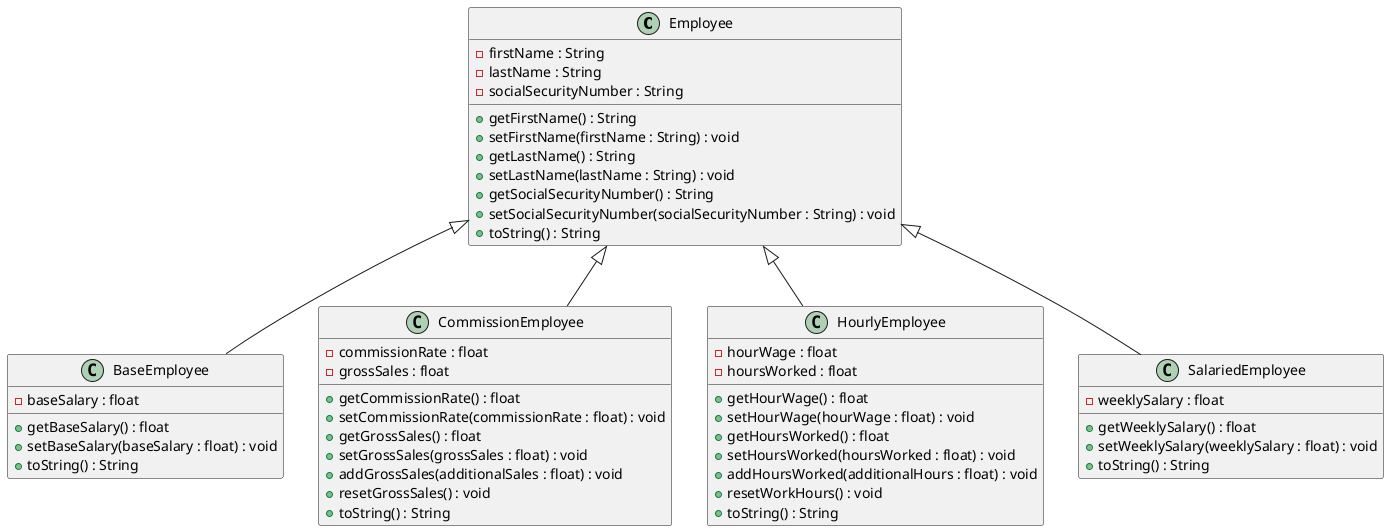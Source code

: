 @startuml

class Employee
class BaseEmployee
class CommissionEmployee
class HourlyEmployee
class SalariedEmployee

Employee <|-- BaseEmployee
Employee <|-- CommissionEmployee
Employee <|-- HourlyEmployee
Employee <|-- SalariedEmployee

class Employee {
    - firstName : String
    - lastName : String
    - socialSecurityNumber : String

    + getFirstName() : String
    + setFirstName(firstName : String) : void
    + getLastName() : String
    + setLastName(lastName : String) : void
    + getSocialSecurityNumber() : String
    + setSocialSecurityNumber(socialSecurityNumber : String) : void
    + toString() : String
}

class HourlyEmployee {
    - hourWage : float
    - hoursWorked : float

    + getHourWage() : float
    + setHourWage(hourWage : float) : void
    + getHoursWorked() : float
    + setHoursWorked(hoursWorked : float) : void
    + addHoursWorked(additionalHours : float) : void
    + resetWorkHours() : void
    + toString() : String
}

class CommissionEmployee {
    - commissionRate : float
    - grossSales : float

    + getCommissionRate() : float
    + setCommissionRate(commissionRate : float) : void
    + getGrossSales() : float
    + setGrossSales(grossSales : float) : void
    + addGrossSales(additionalSales : float) : void
    + resetGrossSales() : void
    + toString() : String
}

class SalariedEmployee {
    - weeklySalary : float

    + getWeeklySalary() : float
    + setWeeklySalary(weeklySalary : float) : void
    + toString() : String
}

class BaseEmployee {
    - baseSalary : float

    + getBaseSalary() : float
    + setBaseSalary(baseSalary : float) : void
    + toString() : String
}

@enduml